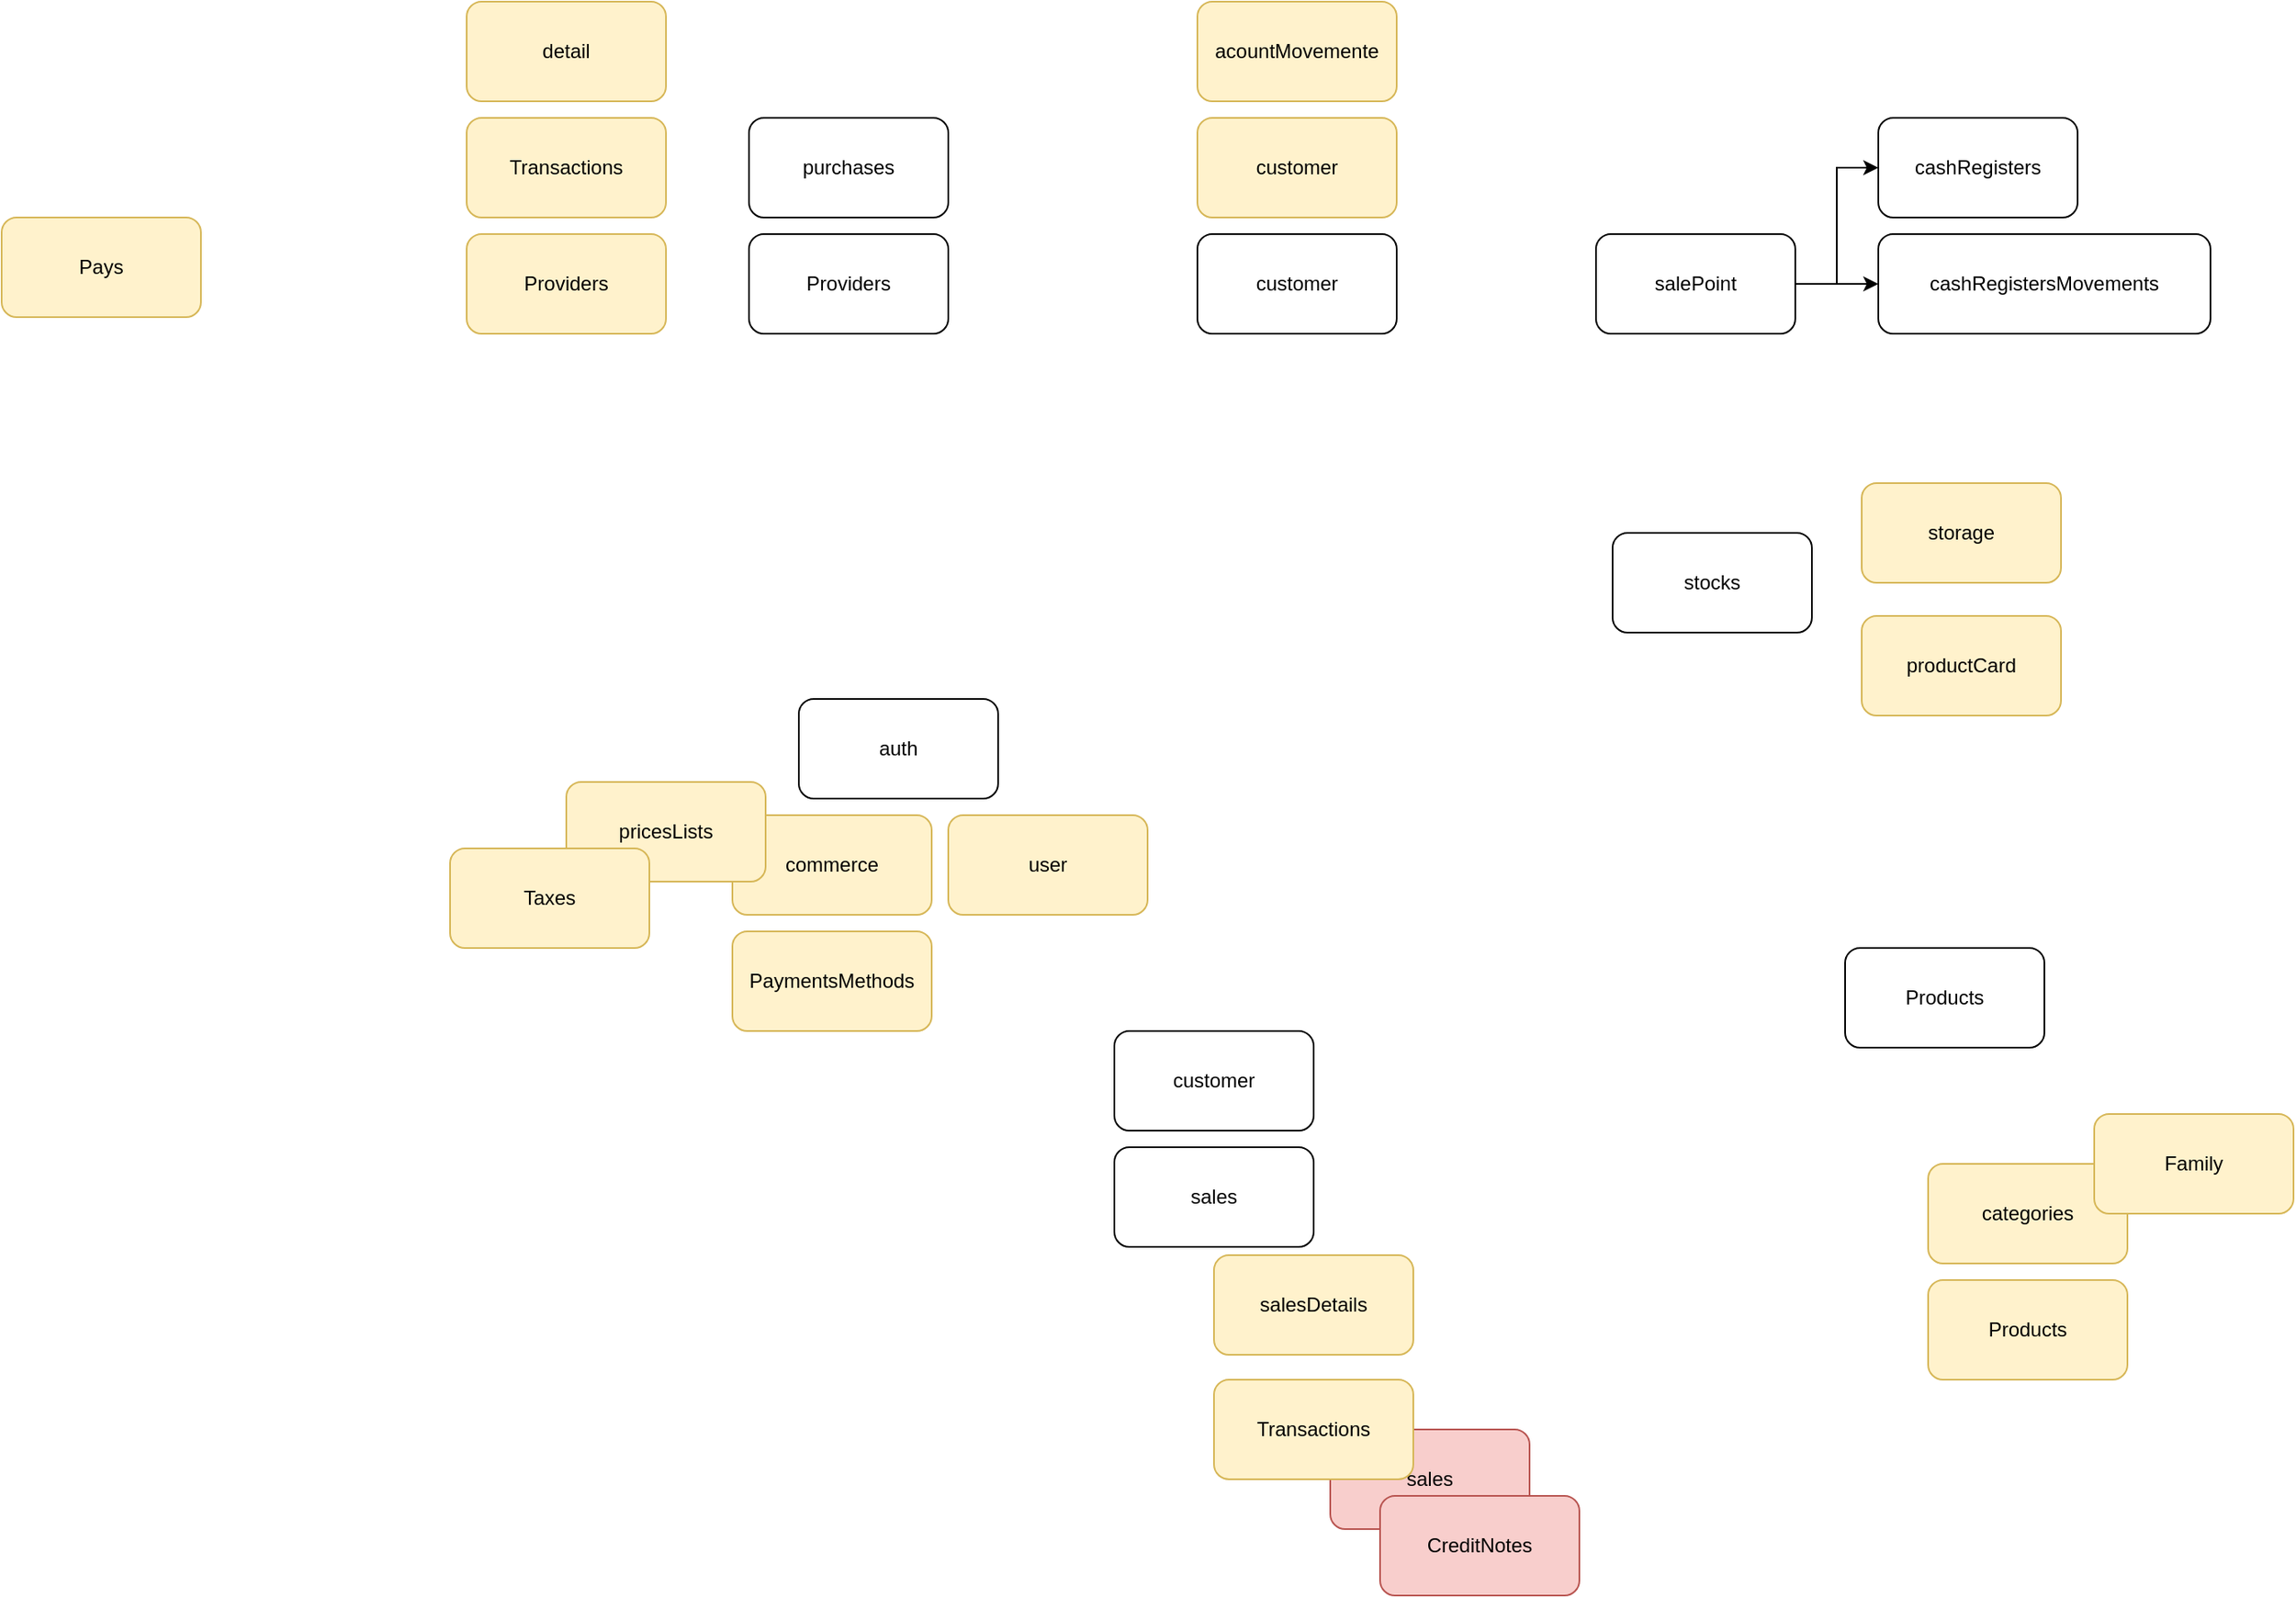 <mxfile version="26.0.4">
  <diagram name="Página-1" id="q-LlOWLIsulk4anzBwMo">
    <mxGraphModel dx="1781" dy="1758" grid="1" gridSize="10" guides="1" tooltips="1" connect="1" arrows="1" fold="1" page="1" pageScale="1" pageWidth="827" pageHeight="1169" math="0" shadow="0">
      <root>
        <mxCell id="0" />
        <mxCell id="1" parent="0" />
        <mxCell id="UbnlLJE4kZI4aHe8rplR-1" value="user" style="rounded=1;whiteSpace=wrap;html=1;fillColor=#fff2cc;strokeColor=#d6b656;" parent="1" vertex="1">
          <mxGeometry x="210" y="320" width="120" height="60" as="geometry" />
        </mxCell>
        <mxCell id="UbnlLJE4kZI4aHe8rplR-2" value="commerce" style="rounded=1;whiteSpace=wrap;html=1;fillColor=#fff2cc;strokeColor=#d6b656;" parent="1" vertex="1">
          <mxGeometry x="80" y="320" width="120" height="60" as="geometry" />
        </mxCell>
        <mxCell id="UbnlLJE4kZI4aHe8rplR-19" style="edgeStyle=orthogonalEdgeStyle;rounded=0;orthogonalLoop=1;jettySize=auto;html=1;exitX=1;exitY=0.5;exitDx=0;exitDy=0;entryX=0;entryY=0.5;entryDx=0;entryDy=0;" parent="1" source="UbnlLJE4kZI4aHe8rplR-3" target="UbnlLJE4kZI4aHe8rplR-17" edge="1">
          <mxGeometry relative="1" as="geometry" />
        </mxCell>
        <mxCell id="UbnlLJE4kZI4aHe8rplR-20" style="edgeStyle=orthogonalEdgeStyle;rounded=0;orthogonalLoop=1;jettySize=auto;html=1;exitX=1;exitY=0.5;exitDx=0;exitDy=0;entryX=0;entryY=0.5;entryDx=0;entryDy=0;" parent="1" source="UbnlLJE4kZI4aHe8rplR-3" target="UbnlLJE4kZI4aHe8rplR-18" edge="1">
          <mxGeometry relative="1" as="geometry" />
        </mxCell>
        <mxCell id="UbnlLJE4kZI4aHe8rplR-3" value="salePoint" style="rounded=1;whiteSpace=wrap;html=1;" parent="1" vertex="1">
          <mxGeometry x="600" y="-30" width="120" height="60" as="geometry" />
        </mxCell>
        <mxCell id="UbnlLJE4kZI4aHe8rplR-4" value="Products" style="rounded=1;whiteSpace=wrap;html=1;" parent="1" vertex="1">
          <mxGeometry x="750" y="400" width="120" height="60" as="geometry" />
        </mxCell>
        <mxCell id="UbnlLJE4kZI4aHe8rplR-5" value="storage" style="rounded=1;whiteSpace=wrap;html=1;fillColor=#fff2cc;strokeColor=#d6b656;" parent="1" vertex="1">
          <mxGeometry x="760" y="120" width="120" height="60" as="geometry" />
        </mxCell>
        <mxCell id="UbnlLJE4kZI4aHe8rplR-6" value="sales" style="rounded=1;whiteSpace=wrap;html=1;" parent="1" vertex="1">
          <mxGeometry x="310" y="520" width="120" height="60" as="geometry" />
        </mxCell>
        <mxCell id="UbnlLJE4kZI4aHe8rplR-7" value="stocks" style="rounded=1;whiteSpace=wrap;html=1;" parent="1" vertex="1">
          <mxGeometry x="610" y="150" width="120" height="60" as="geometry" />
        </mxCell>
        <mxCell id="UbnlLJE4kZI4aHe8rplR-9" value="Products" style="rounded=1;whiteSpace=wrap;html=1;fillColor=#fff2cc;strokeColor=#d6b656;" parent="1" vertex="1">
          <mxGeometry x="800" y="600" width="120" height="60" as="geometry" />
        </mxCell>
        <mxCell id="UbnlLJE4kZI4aHe8rplR-10" value="categories" style="rounded=1;whiteSpace=wrap;html=1;fillColor=#fff2cc;strokeColor=#d6b656;" parent="1" vertex="1">
          <mxGeometry x="800" y="530" width="120" height="60" as="geometry" />
        </mxCell>
        <mxCell id="UbnlLJE4kZI4aHe8rplR-11" value="Family" style="rounded=1;whiteSpace=wrap;html=1;fillColor=#fff2cc;strokeColor=#d6b656;" parent="1" vertex="1">
          <mxGeometry x="900" y="500" width="120" height="60" as="geometry" />
        </mxCell>
        <mxCell id="UbnlLJE4kZI4aHe8rplR-12" value="pricesLists" style="rounded=1;whiteSpace=wrap;html=1;fillColor=#fff2cc;strokeColor=#d6b656;" parent="1" vertex="1">
          <mxGeometry x="-20" y="300" width="120" height="60" as="geometry" />
        </mxCell>
        <mxCell id="UbnlLJE4kZI4aHe8rplR-17" value="cashRegisters" style="rounded=1;whiteSpace=wrap;html=1;" parent="1" vertex="1">
          <mxGeometry x="770" y="-100" width="120" height="60" as="geometry" />
        </mxCell>
        <mxCell id="UbnlLJE4kZI4aHe8rplR-18" value="cashRegistersMovements" style="rounded=1;whiteSpace=wrap;html=1;" parent="1" vertex="1">
          <mxGeometry x="770" y="-30" width="200" height="60" as="geometry" />
        </mxCell>
        <mxCell id="UbnlLJE4kZI4aHe8rplR-21" value="Taxes" style="rounded=1;whiteSpace=wrap;html=1;fillColor=#fff2cc;strokeColor=#d6b656;" parent="1" vertex="1">
          <mxGeometry x="-90" y="340" width="120" height="60" as="geometry" />
        </mxCell>
        <mxCell id="UbnlLJE4kZI4aHe8rplR-22" value="productCard" style="rounded=1;whiteSpace=wrap;html=1;fillColor=#fff2cc;strokeColor=#d6b656;" parent="1" vertex="1">
          <mxGeometry x="760" y="200" width="120" height="60" as="geometry" />
        </mxCell>
        <mxCell id="UbnlLJE4kZI4aHe8rplR-23" value="customer" style="rounded=1;whiteSpace=wrap;html=1;" parent="1" vertex="1">
          <mxGeometry x="360" y="-30" width="120" height="60" as="geometry" />
        </mxCell>
        <mxCell id="UbnlLJE4kZI4aHe8rplR-24" value="customer" style="rounded=1;whiteSpace=wrap;html=1;fillColor=#fff2cc;strokeColor=#d6b656;" parent="1" vertex="1">
          <mxGeometry x="360" y="-100" width="120" height="60" as="geometry" />
        </mxCell>
        <mxCell id="UbnlLJE4kZI4aHe8rplR-25" value="acountMovemente" style="rounded=1;whiteSpace=wrap;html=1;fillColor=#fff2cc;strokeColor=#d6b656;" parent="1" vertex="1">
          <mxGeometry x="360" y="-170" width="120" height="60" as="geometry" />
        </mxCell>
        <mxCell id="UbnlLJE4kZI4aHe8rplR-26" value="Providers" style="rounded=1;whiteSpace=wrap;html=1;" parent="1" vertex="1">
          <mxGeometry x="90" y="-30" width="120" height="60" as="geometry" />
        </mxCell>
        <mxCell id="UbnlLJE4kZI4aHe8rplR-27" value="Providers" style="rounded=1;whiteSpace=wrap;html=1;fillColor=#fff2cc;strokeColor=#d6b656;" parent="1" vertex="1">
          <mxGeometry x="-80" y="-30" width="120" height="60" as="geometry" />
        </mxCell>
        <mxCell id="UbnlLJE4kZI4aHe8rplR-28" value="Transactions" style="rounded=1;whiteSpace=wrap;html=1;fillColor=#fff2cc;strokeColor=#d6b656;" parent="1" vertex="1">
          <mxGeometry x="-80" y="-100" width="120" height="60" as="geometry" />
        </mxCell>
        <mxCell id="UbnlLJE4kZI4aHe8rplR-29" value="auth" style="rounded=1;whiteSpace=wrap;html=1;" parent="1" vertex="1">
          <mxGeometry x="120" y="250" width="120" height="60" as="geometry" />
        </mxCell>
        <mxCell id="UbnlLJE4kZI4aHe8rplR-30" value="sales" style="rounded=1;whiteSpace=wrap;html=1;fillColor=#f8cecc;strokeColor=#b85450;" parent="1" vertex="1">
          <mxGeometry x="440" y="690" width="120" height="60" as="geometry" />
        </mxCell>
        <mxCell id="UbnlLJE4kZI4aHe8rplR-31" value="salesDetails" style="rounded=1;whiteSpace=wrap;html=1;fillColor=#fff2cc;strokeColor=#d6b656;" parent="1" vertex="1">
          <mxGeometry x="370" y="585" width="120" height="60" as="geometry" />
        </mxCell>
        <mxCell id="UbnlLJE4kZI4aHe8rplR-32" value="PaymentsMethods" style="rounded=1;whiteSpace=wrap;html=1;fillColor=#fff2cc;strokeColor=#d6b656;" parent="1" vertex="1">
          <mxGeometry x="80" y="390" width="120" height="60" as="geometry" />
        </mxCell>
        <mxCell id="UbnlLJE4kZI4aHe8rplR-33" value="CreditNotes" style="rounded=1;whiteSpace=wrap;html=1;fillColor=#f8cecc;strokeColor=#b85450;" parent="1" vertex="1">
          <mxGeometry x="470" y="730" width="120" height="60" as="geometry" />
        </mxCell>
        <mxCell id="sBM-q1bRa2csUXSaAZie-1" value="purchases" style="rounded=1;whiteSpace=wrap;html=1;" parent="1" vertex="1">
          <mxGeometry x="90" y="-100" width="120" height="60" as="geometry" />
        </mxCell>
        <mxCell id="sBM-q1bRa2csUXSaAZie-2" value="detail" style="rounded=1;whiteSpace=wrap;html=1;fillColor=#fff2cc;strokeColor=#d6b656;" parent="1" vertex="1">
          <mxGeometry x="-80" y="-170" width="120" height="60" as="geometry" />
        </mxCell>
        <mxCell id="sBM-q1bRa2csUXSaAZie-3" value="Pays" style="rounded=1;whiteSpace=wrap;html=1;fillColor=#fff2cc;strokeColor=#d6b656;" parent="1" vertex="1">
          <mxGeometry x="-360" y="-40" width="120" height="60" as="geometry" />
        </mxCell>
        <mxCell id="sBM-q1bRa2csUXSaAZie-4" value="Transactions" style="rounded=1;whiteSpace=wrap;html=1;fillColor=#fff2cc;strokeColor=#d6b656;" parent="1" vertex="1">
          <mxGeometry x="370" y="660" width="120" height="60" as="geometry" />
        </mxCell>
        <mxCell id="sBM-q1bRa2csUXSaAZie-5" value="customer" style="rounded=1;whiteSpace=wrap;html=1;" parent="1" vertex="1">
          <mxGeometry x="310" y="450" width="120" height="60" as="geometry" />
        </mxCell>
      </root>
    </mxGraphModel>
  </diagram>
</mxfile>
